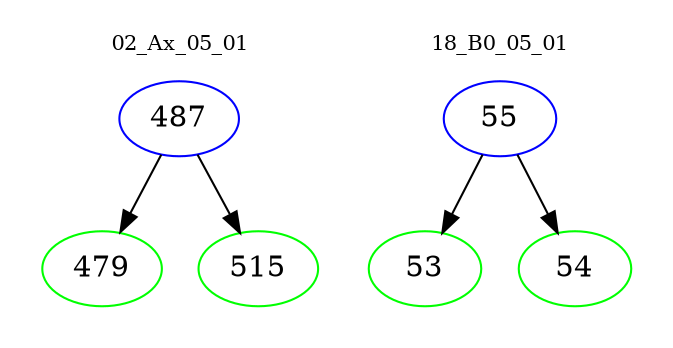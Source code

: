 digraph{
subgraph cluster_0 {
color = white
label = "02_Ax_05_01";
fontsize=10;
T0_487 [label="487", color="blue"]
T0_487 -> T0_479 [color="black"]
T0_479 [label="479", color="green"]
T0_487 -> T0_515 [color="black"]
T0_515 [label="515", color="green"]
}
subgraph cluster_1 {
color = white
label = "18_B0_05_01";
fontsize=10;
T1_55 [label="55", color="blue"]
T1_55 -> T1_53 [color="black"]
T1_53 [label="53", color="green"]
T1_55 -> T1_54 [color="black"]
T1_54 [label="54", color="green"]
}
}
